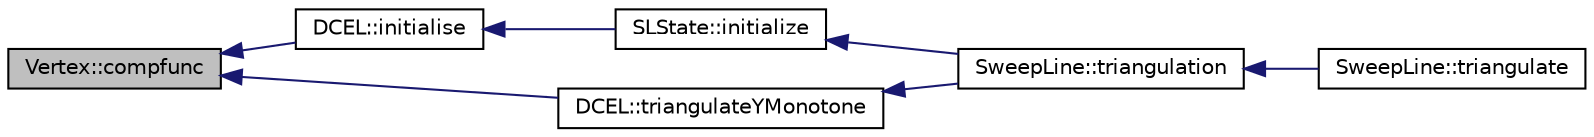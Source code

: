 digraph "Vertex::compfunc"
{
  edge [fontname="Helvetica",fontsize="10",labelfontname="Helvetica",labelfontsize="10"];
  node [fontname="Helvetica",fontsize="10",shape=record];
  rankdir="LR";
  Node7 [label="Vertex::compfunc",height=0.2,width=0.4,color="black", fillcolor="grey75", style="filled", fontcolor="black"];
  Node7 -> Node8 [dir="back",color="midnightblue",fontsize="10",style="solid",fontname="Helvetica"];
  Node8 [label="DCEL::initialise",height=0.2,width=0.4,color="black", fillcolor="white", style="filled",URL="$de/d20/class_d_c_e_l.html#a88239cb7917f819795abb912531cb93d"];
  Node8 -> Node9 [dir="back",color="midnightblue",fontsize="10",style="solid",fontname="Helvetica"];
  Node9 [label="SLState::initialize",height=0.2,width=0.4,color="black", fillcolor="white", style="filled",URL="$dc/d5f/class_s_l_state.html#a796d5604b35a3fd6bfde3fc0ed3de258"];
  Node9 -> Node10 [dir="back",color="midnightblue",fontsize="10",style="solid",fontname="Helvetica"];
  Node10 [label="SweepLine::triangulation",height=0.2,width=0.4,color="black", fillcolor="white", style="filled",URL="$df/d5a/class_sweep_line.html#ab2def9edd00a0ac96fda1479af3df0ac"];
  Node10 -> Node11 [dir="back",color="midnightblue",fontsize="10",style="solid",fontname="Helvetica"];
  Node11 [label="SweepLine::triangulate",height=0.2,width=0.4,color="black", fillcolor="white", style="filled",URL="$df/d5a/class_sweep_line.html#a71ee8fe060983f33f65450bc0eff61ea"];
  Node7 -> Node12 [dir="back",color="midnightblue",fontsize="10",style="solid",fontname="Helvetica"];
  Node12 [label="DCEL::triangulateYMonotone",height=0.2,width=0.4,color="black", fillcolor="white", style="filled",URL="$de/d20/class_d_c_e_l.html#abae208232d75fbcf57ef5d9c3190482c"];
  Node12 -> Node10 [dir="back",color="midnightblue",fontsize="10",style="solid",fontname="Helvetica"];
}
